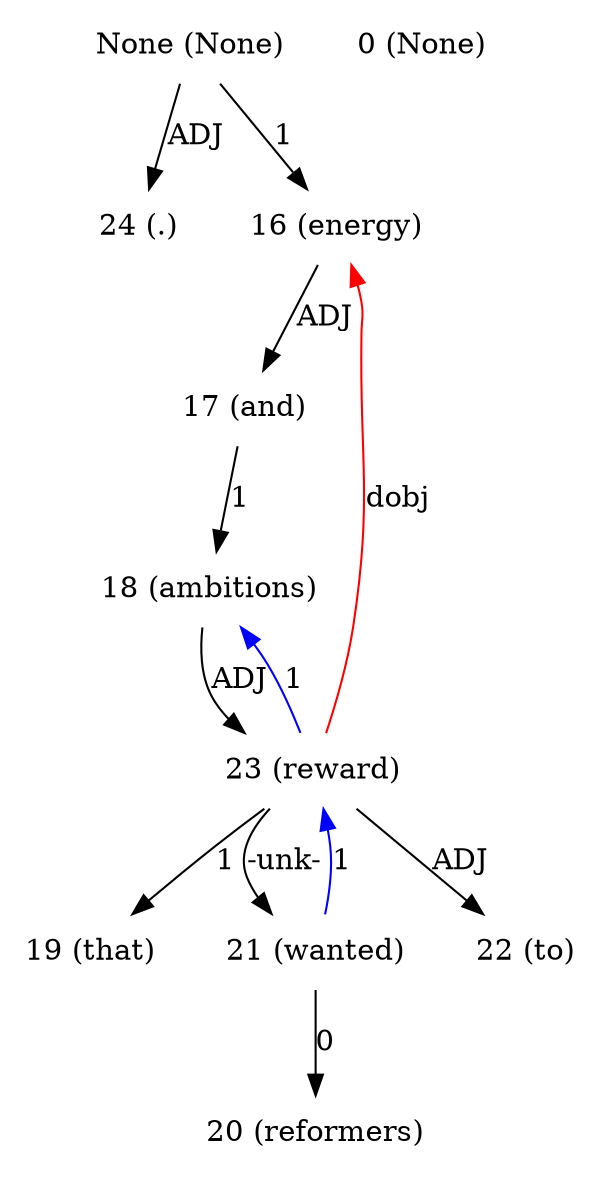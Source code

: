 digraph G{
edge [dir=forward]
node [shape=plaintext]

None [label="None (None)"]
None -> 24 [label="ADJ"]
None [label="None (None)"]
None -> 16 [label="1"]
0 [label="0 (None)"]
16 [label="16 (energy)"]
16 -> 17 [label="ADJ"]
23 -> 16 [label="dobj", color="red"]
17 [label="17 (and)"]
17 -> 18 [label="1"]
18 [label="18 (ambitions)"]
18 -> 23 [label="ADJ"]
19 [label="19 (that)"]
20 [label="20 (reformers)"]
21 [label="21 (wanted)"]
21 -> 23 [label="1", color="blue"]
21 -> 20 [label="0"]
22 [label="22 (to)"]
23 [label="23 (reward)"]
23 -> 19 [label="1"]
23 -> 18 [label="1", color="blue"]
23 -> 21 [label="-unk-"]
23 -> 22 [label="ADJ"]
24 [label="24 (.)"]
}
